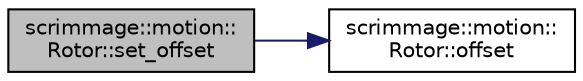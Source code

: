 digraph "scrimmage::motion::Rotor::set_offset"
{
 // LATEX_PDF_SIZE
  edge [fontname="Helvetica",fontsize="10",labelfontname="Helvetica",labelfontsize="10"];
  node [fontname="Helvetica",fontsize="10",shape=record];
  rankdir="LR";
  Node1 [label="scrimmage::motion::\lRotor::set_offset",height=0.2,width=0.4,color="black", fillcolor="grey75", style="filled", fontcolor="black",tooltip=" "];
  Node1 -> Node2 [color="midnightblue",fontsize="10",style="solid",fontname="Helvetica"];
  Node2 [label="scrimmage::motion::\lRotor::offset",height=0.2,width=0.4,color="black", fillcolor="white", style="filled",URL="$classscrimmage_1_1motion_1_1Rotor.html#abca4fecdb1b50d310d76360ebbefdc9f",tooltip=" "];
}

